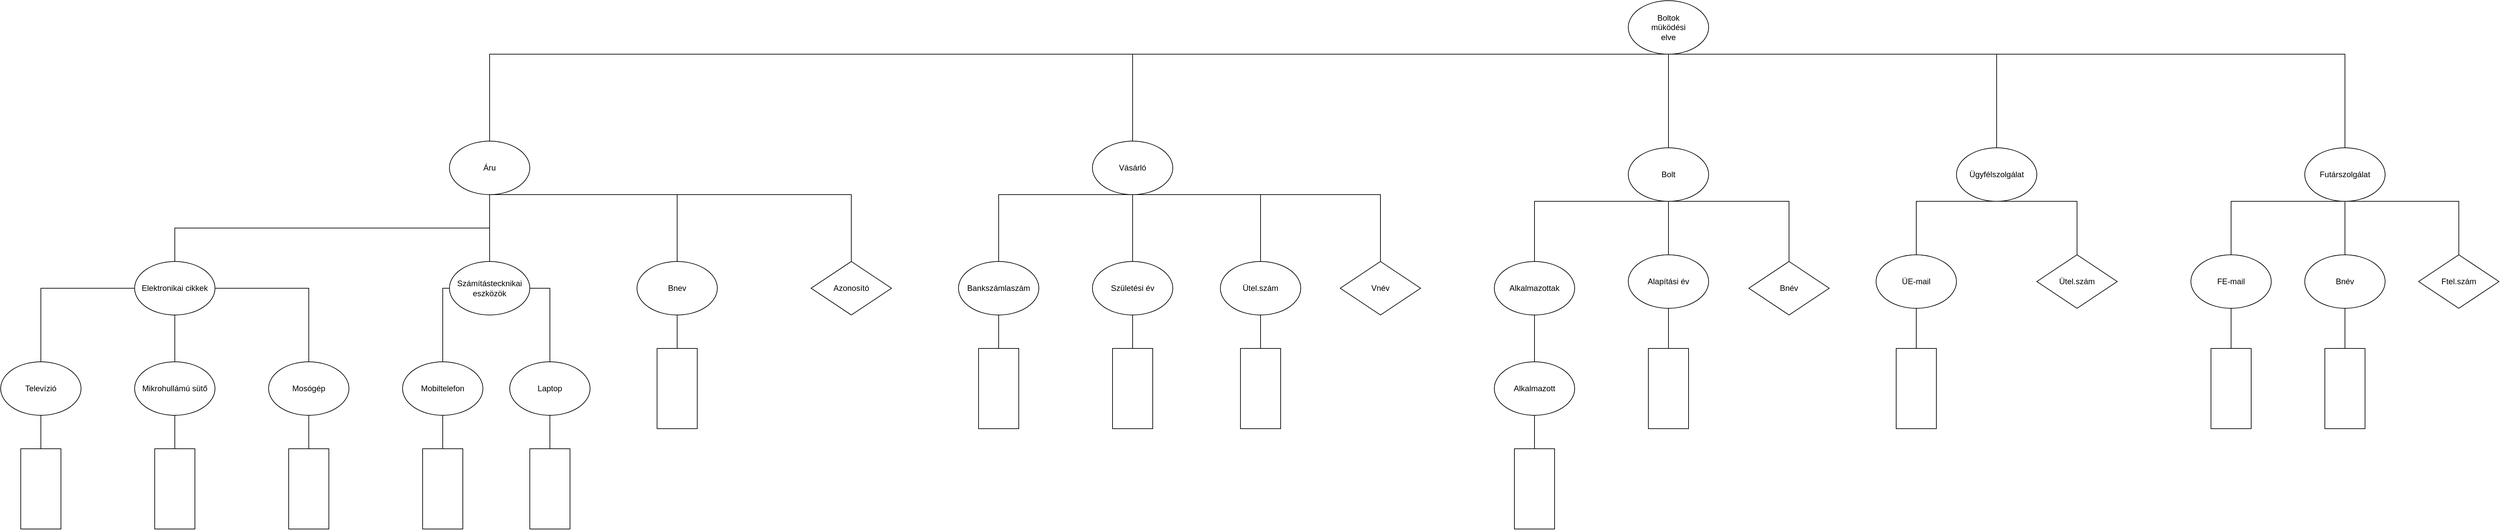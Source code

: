 <mxfile version="15.4.0" type="device"><diagram id="wD5lcs4EdKLwnBjkkp5V" name="1 oldal"><mxGraphModel dx="4022" dy="1618" grid="1" gridSize="10" guides="1" tooltips="1" connect="1" arrows="1" fold="1" page="1" pageScale="1" pageWidth="827" pageHeight="1169" math="0" shadow="0"><root><mxCell id="0"/><mxCell id="1" parent="0"/><mxCell id="D-Yn19GpPXCEcax6lnc0-13" value="Áru" style="ellipse;whiteSpace=wrap;html=1;" parent="1" vertex="1"><mxGeometry x="30" y="250" width="120" height="80" as="geometry"/></mxCell><mxCell id="D-Yn19GpPXCEcax6lnc0-14" value="Vásárló" style="ellipse;whiteSpace=wrap;html=1;" parent="1" vertex="1"><mxGeometry x="990" y="250" width="120" height="80" as="geometry"/></mxCell><mxCell id="D-Yn19GpPXCEcax6lnc0-15" value="Bolt" style="ellipse;whiteSpace=wrap;html=1;" parent="1" vertex="1"><mxGeometry x="1790" y="260" width="120" height="80" as="geometry"/></mxCell><mxCell id="D-Yn19GpPXCEcax6lnc0-16" value="Ügyfélszolgálat" style="ellipse;whiteSpace=wrap;html=1;" parent="1" vertex="1"><mxGeometry x="2280" y="260" width="120" height="80" as="geometry"/></mxCell><mxCell id="D-Yn19GpPXCEcax6lnc0-17" value="Futárszolgálat" style="ellipse;whiteSpace=wrap;html=1;" parent="1" vertex="1"><mxGeometry x="2800" y="260" width="120" height="80" as="geometry"/></mxCell><mxCell id="D-Yn19GpPXCEcax6lnc0-19" value="" style="endArrow=none;html=1;rounded=0;edgeStyle=orthogonalEdgeStyle;exitX=0.5;exitY=0;exitDx=0;exitDy=0;entryX=0.5;entryY=1;entryDx=0;entryDy=0;" parent="1" source="D-Yn19GpPXCEcax6lnc0-13" target="D-Yn19GpPXCEcax6lnc0-24" edge="1"><mxGeometry relative="1" as="geometry"><mxPoint x="170" y="100" as="sourcePoint"/><mxPoint x="1610" y="60" as="targetPoint"/><Array as="points"><mxPoint x="90" y="120"/></Array></mxGeometry></mxCell><mxCell id="D-Yn19GpPXCEcax6lnc0-21" value="" style="endArrow=none;html=1;rounded=0;edgeStyle=orthogonalEdgeStyle;entryX=0.5;entryY=0;entryDx=0;entryDy=0;exitX=0.5;exitY=1;exitDx=0;exitDy=0;" parent="1" source="D-Yn19GpPXCEcax6lnc0-24" target="D-Yn19GpPXCEcax6lnc0-15" edge="1"><mxGeometry relative="1" as="geometry"><mxPoint x="390" y="100" as="sourcePoint"/><mxPoint x="490" y="110" as="targetPoint"/><Array as="points"><mxPoint x="1850" y="160"/><mxPoint x="1850" y="160"/></Array></mxGeometry></mxCell><mxCell id="D-Yn19GpPXCEcax6lnc0-22" value="" style="endArrow=none;html=1;rounded=0;edgeStyle=orthogonalEdgeStyle;exitX=0.5;exitY=0;exitDx=0;exitDy=0;entryX=0.5;entryY=1;entryDx=0;entryDy=0;" parent="1" source="D-Yn19GpPXCEcax6lnc0-17" target="D-Yn19GpPXCEcax6lnc0-24" edge="1"><mxGeometry relative="1" as="geometry"><mxPoint x="120" y="291.72" as="sourcePoint"/><mxPoint x="432.426" y="88.284" as="targetPoint"/><Array as="points"><mxPoint x="2860" y="120"/></Array></mxGeometry></mxCell><mxCell id="D-Yn19GpPXCEcax6lnc0-24" value="Boltok &lt;br&gt;müködési &lt;br&gt;elve" style="ellipse;whiteSpace=wrap;html=1;" parent="1" vertex="1"><mxGeometry x="1790" y="40" width="120" height="80" as="geometry"/></mxCell><mxCell id="D-Yn19GpPXCEcax6lnc0-25" value="" style="endArrow=none;html=1;rounded=0;edgeStyle=orthogonalEdgeStyle;exitX=0.5;exitY=0;exitDx=0;exitDy=0;entryX=0.5;entryY=1;entryDx=0;entryDy=0;" parent="1" source="D-Yn19GpPXCEcax6lnc0-16" target="D-Yn19GpPXCEcax6lnc0-24" edge="1"><mxGeometry relative="1" as="geometry"><mxPoint x="380" y="520" as="sourcePoint"/><mxPoint x="810" y="360" as="targetPoint"/><Array as="points"><mxPoint x="2340" y="120"/></Array></mxGeometry></mxCell><mxCell id="D-Yn19GpPXCEcax6lnc0-26" value="" style="endArrow=none;html=1;rounded=0;edgeStyle=orthogonalEdgeStyle;exitX=0.5;exitY=0;exitDx=0;exitDy=0;entryX=0.5;entryY=1;entryDx=0;entryDy=0;" parent="1" source="D-Yn19GpPXCEcax6lnc0-14" target="D-Yn19GpPXCEcax6lnc0-24" edge="1"><mxGeometry relative="1" as="geometry"><mxPoint x="580" y="250" as="sourcePoint"/><mxPoint x="452.426" y="118.284" as="targetPoint"/><Array as="points"><mxPoint x="1050" y="120"/></Array></mxGeometry></mxCell><mxCell id="D-Yn19GpPXCEcax6lnc0-27" value="Elektronikai cikkek" style="ellipse;whiteSpace=wrap;html=1;" parent="1" vertex="1"><mxGeometry x="-440" y="430" width="120" height="80" as="geometry"/></mxCell><mxCell id="D-Yn19GpPXCEcax6lnc0-28" value="Bnev" style="ellipse;whiteSpace=wrap;html=1;" parent="1" vertex="1"><mxGeometry x="310" y="430" width="120" height="80" as="geometry"/></mxCell><mxCell id="D-Yn19GpPXCEcax6lnc0-29" value="Számítástecknikai eszközök" style="ellipse;whiteSpace=wrap;html=1;" parent="1" vertex="1"><mxGeometry x="30" y="430" width="120" height="80" as="geometry"/></mxCell><mxCell id="D-Yn19GpPXCEcax6lnc0-30" value="" style="endArrow=none;html=1;rounded=0;edgeStyle=orthogonalEdgeStyle;exitX=0.5;exitY=0;exitDx=0;exitDy=0;entryX=0.5;entryY=1;entryDx=0;entryDy=0;" parent="1" source="D-Yn19GpPXCEcax6lnc0-27" target="D-Yn19GpPXCEcax6lnc0-13" edge="1"><mxGeometry relative="1" as="geometry"><mxPoint x="-350" y="430" as="sourcePoint"/><mxPoint x="140" y="330" as="targetPoint"/></mxGeometry></mxCell><mxCell id="D-Yn19GpPXCEcax6lnc0-31" value="" style="endArrow=none;html=1;rounded=0;edgeStyle=orthogonalEdgeStyle;exitX=0.5;exitY=0;exitDx=0;exitDy=0;entryX=0.5;entryY=1;entryDx=0;entryDy=0;" parent="1" source="D-Yn19GpPXCEcax6lnc0-28" target="D-Yn19GpPXCEcax6lnc0-13" edge="1"><mxGeometry relative="1" as="geometry"><mxPoint x="120" y="420" as="sourcePoint"/><mxPoint x="240" y="330" as="targetPoint"/><Array as="points"><mxPoint x="370" y="330"/></Array></mxGeometry></mxCell><mxCell id="D-Yn19GpPXCEcax6lnc0-33" value="Televízió" style="ellipse;whiteSpace=wrap;html=1;" parent="1" vertex="1"><mxGeometry x="-640" y="580" width="120" height="80" as="geometry"/></mxCell><mxCell id="D-Yn19GpPXCEcax6lnc0-34" value="Mikrohullámú sütő" style="ellipse;whiteSpace=wrap;html=1;" parent="1" vertex="1"><mxGeometry x="-440" y="580" width="120" height="80" as="geometry"/></mxCell><mxCell id="D-Yn19GpPXCEcax6lnc0-35" value="Mosógép" style="ellipse;whiteSpace=wrap;html=1;" parent="1" vertex="1"><mxGeometry x="-240" y="580" width="120" height="80" as="geometry"/></mxCell><mxCell id="D-Yn19GpPXCEcax6lnc0-36" value="" style="endArrow=none;html=1;rounded=0;edgeStyle=orthogonalEdgeStyle;exitX=0.5;exitY=0;exitDx=0;exitDy=0;entryX=0.5;entryY=1;entryDx=0;entryDy=0;" parent="1" source="D-Yn19GpPXCEcax6lnc0-29" target="D-Yn19GpPXCEcax6lnc0-13" edge="1"><mxGeometry relative="1" as="geometry"><mxPoint x="110" y="550" as="sourcePoint"/><mxPoint x="-50.0" y="400" as="targetPoint"/><Array as="points"><mxPoint x="90" y="430"/><mxPoint x="90" y="330"/></Array></mxGeometry></mxCell><mxCell id="D-Yn19GpPXCEcax6lnc0-37" value="Mobiltelefon" style="ellipse;whiteSpace=wrap;html=1;" parent="1" vertex="1"><mxGeometry x="-40" y="580" width="120" height="80" as="geometry"/></mxCell><mxCell id="D-Yn19GpPXCEcax6lnc0-38" value="Laptop" style="ellipse;whiteSpace=wrap;html=1;" parent="1" vertex="1"><mxGeometry x="120" y="580" width="120" height="80" as="geometry"/></mxCell><mxCell id="D-Yn19GpPXCEcax6lnc0-39" value="" style="endArrow=none;html=1;rounded=0;edgeStyle=orthogonalEdgeStyle;exitX=0.5;exitY=0;exitDx=0;exitDy=0;entryX=0;entryY=0.5;entryDx=0;entryDy=0;" parent="1" source="D-Yn19GpPXCEcax6lnc0-33" target="D-Yn19GpPXCEcax6lnc0-27" edge="1"><mxGeometry relative="1" as="geometry"><mxPoint x="-660" y="620" as="sourcePoint"/><mxPoint x="-200" y="480" as="targetPoint"/><Array as="points"><mxPoint x="-580" y="470"/></Array></mxGeometry></mxCell><mxCell id="D-Yn19GpPXCEcax6lnc0-40" value="" style="endArrow=none;html=1;rounded=0;edgeStyle=orthogonalEdgeStyle;exitX=0.5;exitY=0;exitDx=0;exitDy=0;entryX=1;entryY=0.5;entryDx=0;entryDy=0;" parent="1" source="D-Yn19GpPXCEcax6lnc0-35" target="D-Yn19GpPXCEcax6lnc0-27" edge="1"><mxGeometry relative="1" as="geometry"><mxPoint x="-290" y="570" as="sourcePoint"/><mxPoint x="170" y="430" as="targetPoint"/><Array as="points"><mxPoint x="-180" y="470"/></Array></mxGeometry></mxCell><mxCell id="D-Yn19GpPXCEcax6lnc0-41" value="" style="endArrow=none;html=1;rounded=0;edgeStyle=orthogonalEdgeStyle;exitX=0.5;exitY=0;exitDx=0;exitDy=0;" parent="1" source="D-Yn19GpPXCEcax6lnc0-34" edge="1"><mxGeometry relative="1" as="geometry"><mxPoint x="-350" y="460" as="sourcePoint"/><mxPoint x="-380" y="510" as="targetPoint"/><Array as="points"><mxPoint x="-380" y="550"/><mxPoint x="-380" y="550"/></Array></mxGeometry></mxCell><mxCell id="D-Yn19GpPXCEcax6lnc0-42" value="" style="endArrow=none;html=1;rounded=0;edgeStyle=orthogonalEdgeStyle;exitX=0.5;exitY=0;exitDx=0;exitDy=0;entryX=0;entryY=0.5;entryDx=0;entryDy=0;" parent="1" source="D-Yn19GpPXCEcax6lnc0-37" target="D-Yn19GpPXCEcax6lnc0-29" edge="1"><mxGeometry relative="1" as="geometry"><mxPoint x="-340" y="470" as="sourcePoint"/><mxPoint x="120" y="330" as="targetPoint"/><Array as="points"><mxPoint x="20" y="470"/></Array></mxGeometry></mxCell><mxCell id="D-Yn19GpPXCEcax6lnc0-43" value="" style="endArrow=none;html=1;rounded=0;edgeStyle=orthogonalEdgeStyle;exitX=0.5;exitY=0;exitDx=0;exitDy=0;entryX=1;entryY=0.5;entryDx=0;entryDy=0;" parent="1" source="D-Yn19GpPXCEcax6lnc0-38" target="D-Yn19GpPXCEcax6lnc0-29" edge="1"><mxGeometry relative="1" as="geometry"><mxPoint x="250" y="570.0" as="sourcePoint"/><mxPoint x="310.0" y="460.0" as="targetPoint"/><Array as="points"><mxPoint x="180" y="580"/><mxPoint x="180" y="470"/></Array></mxGeometry></mxCell><mxCell id="D-Yn19GpPXCEcax6lnc0-45" value="" style="endArrow=none;html=1;rounded=0;edgeStyle=orthogonalEdgeStyle;exitX=0.5;exitY=0;exitDx=0;exitDy=0;entryX=0.5;entryY=1;entryDx=0;entryDy=0;" parent="1" source="D-Yn19GpPXCEcax6lnc0-46" target="D-Yn19GpPXCEcax6lnc0-13" edge="1"><mxGeometry relative="1" as="geometry"><mxPoint x="549" y="450" as="sourcePoint"/><mxPoint x="110" y="340" as="targetPoint"/><Array as="points"><mxPoint x="630" y="330"/></Array></mxGeometry></mxCell><mxCell id="D-Yn19GpPXCEcax6lnc0-46" value="Azonosító" style="rhombus;whiteSpace=wrap;html=1;" parent="1" vertex="1"><mxGeometry x="570" y="430" width="120" height="80" as="geometry"/></mxCell><mxCell id="D-Yn19GpPXCEcax6lnc0-49" value="" style="rounded=0;whiteSpace=wrap;html=1;rotation=90;" parent="1" vertex="1"><mxGeometry x="120" y="740" width="120" height="60" as="geometry"/></mxCell><mxCell id="D-Yn19GpPXCEcax6lnc0-50" value="" style="rounded=0;whiteSpace=wrap;html=1;rotation=90;" parent="1" vertex="1"><mxGeometry x="-40" y="740" width="120" height="60" as="geometry"/></mxCell><mxCell id="D-Yn19GpPXCEcax6lnc0-51" value="" style="rounded=0;whiteSpace=wrap;html=1;rotation=90;" parent="1" vertex="1"><mxGeometry x="-240" y="740" width="120" height="60" as="geometry"/></mxCell><mxCell id="D-Yn19GpPXCEcax6lnc0-52" value="" style="rounded=0;whiteSpace=wrap;html=1;rotation=90;" parent="1" vertex="1"><mxGeometry x="-440" y="740" width="120" height="60" as="geometry"/></mxCell><mxCell id="D-Yn19GpPXCEcax6lnc0-53" value="" style="rounded=0;whiteSpace=wrap;html=1;rotation=90;" parent="1" vertex="1"><mxGeometry x="-640" y="740" width="120" height="60" as="geometry"/></mxCell><mxCell id="D-Yn19GpPXCEcax6lnc0-54" value="" style="endArrow=none;html=1;rounded=0;edgeStyle=orthogonalEdgeStyle;exitX=0;exitY=0.5;exitDx=0;exitDy=0;entryX=0.5;entryY=1;entryDx=0;entryDy=0;" parent="1" source="D-Yn19GpPXCEcax6lnc0-53" target="D-Yn19GpPXCEcax6lnc0-33" edge="1"><mxGeometry relative="1" as="geometry"><mxPoint x="-440" y="790" as="sourcePoint"/><mxPoint x="-580.0" y="680" as="targetPoint"/><Array as="points"><mxPoint x="-580" y="700"/><mxPoint x="-580" y="700"/></Array></mxGeometry></mxCell><mxCell id="D-Yn19GpPXCEcax6lnc0-55" value="" style="endArrow=none;html=1;rounded=0;edgeStyle=orthogonalEdgeStyle;exitX=0;exitY=0.5;exitDx=0;exitDy=0;entryX=0.5;entryY=1;entryDx=0;entryDy=0;" parent="1" source="D-Yn19GpPXCEcax6lnc0-52" target="D-Yn19GpPXCEcax6lnc0-34" edge="1"><mxGeometry relative="1" as="geometry"><mxPoint x="-413" y="1020" as="sourcePoint"/><mxPoint x="-413" y="970" as="targetPoint"/><Array as="points"><mxPoint x="-380" y="700"/><mxPoint x="-380" y="700"/></Array></mxGeometry></mxCell><mxCell id="D-Yn19GpPXCEcax6lnc0-56" value="" style="endArrow=none;html=1;rounded=0;edgeStyle=orthogonalEdgeStyle;exitX=0;exitY=0.5;exitDx=0;exitDy=0;entryX=0.5;entryY=1;entryDx=0;entryDy=0;" parent="1" source="D-Yn19GpPXCEcax6lnc0-51" target="D-Yn19GpPXCEcax6lnc0-35" edge="1"><mxGeometry relative="1" as="geometry"><mxPoint x="-560" y="730" as="sourcePoint"/><mxPoint x="-560" y="680" as="targetPoint"/><Array as="points"><mxPoint x="-180" y="690"/><mxPoint x="-180" y="690"/></Array></mxGeometry></mxCell><mxCell id="D-Yn19GpPXCEcax6lnc0-57" value="" style="endArrow=none;html=1;rounded=0;edgeStyle=orthogonalEdgeStyle;exitX=0;exitY=0.5;exitDx=0;exitDy=0;entryX=0.5;entryY=1;entryDx=0;entryDy=0;" parent="1" source="D-Yn19GpPXCEcax6lnc0-50" target="D-Yn19GpPXCEcax6lnc0-37" edge="1"><mxGeometry relative="1" as="geometry"><mxPoint x="-550" y="740" as="sourcePoint"/><mxPoint x="-550" y="690" as="targetPoint"/><Array as="points"><mxPoint x="20" y="690"/><mxPoint x="20" y="690"/></Array></mxGeometry></mxCell><mxCell id="D-Yn19GpPXCEcax6lnc0-58" value="" style="endArrow=none;html=1;rounded=0;edgeStyle=orthogonalEdgeStyle;exitX=0;exitY=0.5;exitDx=0;exitDy=0;entryX=0.5;entryY=1;entryDx=0;entryDy=0;" parent="1" source="D-Yn19GpPXCEcax6lnc0-49" target="D-Yn19GpPXCEcax6lnc0-38" edge="1"><mxGeometry relative="1" as="geometry"><mxPoint x="-540" y="750" as="sourcePoint"/><mxPoint x="-540" y="700" as="targetPoint"/><Array as="points"><mxPoint x="180" y="690"/><mxPoint x="180" y="690"/></Array></mxGeometry></mxCell><mxCell id="D-Yn19GpPXCEcax6lnc0-59" value="" style="endArrow=none;html=1;rounded=0;edgeStyle=orthogonalEdgeStyle;entryX=0.5;entryY=1;entryDx=0;entryDy=0;startArrow=none;exitX=0;exitY=0.5;exitDx=0;exitDy=0;" parent="1" source="D-Yn19GpPXCEcax6lnc0-60" target="D-Yn19GpPXCEcax6lnc0-28" edge="1"><mxGeometry relative="1" as="geometry"><mxPoint x="580" y="790" as="sourcePoint"/><mxPoint x="-530" y="710" as="targetPoint"/><Array as="points"><mxPoint x="370" y="560"/></Array></mxGeometry></mxCell><mxCell id="D-Yn19GpPXCEcax6lnc0-60" value="" style="rounded=0;whiteSpace=wrap;html=1;rotation=90;" parent="1" vertex="1"><mxGeometry x="310" y="590" width="120" height="60" as="geometry"/></mxCell><mxCell id="D-Yn19GpPXCEcax6lnc0-62" value="Bankszámlaszám" style="ellipse;whiteSpace=wrap;html=1;" parent="1" vertex="1"><mxGeometry x="790" y="430" width="120" height="80" as="geometry"/></mxCell><mxCell id="D-Yn19GpPXCEcax6lnc0-63" value="Születési év" style="ellipse;whiteSpace=wrap;html=1;" parent="1" vertex="1"><mxGeometry x="990" y="430" width="120" height="80" as="geometry"/></mxCell><mxCell id="D-Yn19GpPXCEcax6lnc0-64" value="Ütel.szám" style="ellipse;whiteSpace=wrap;html=1;" parent="1" vertex="1"><mxGeometry x="1181" y="430" width="120" height="80" as="geometry"/></mxCell><mxCell id="D-Yn19GpPXCEcax6lnc0-65" value="" style="endArrow=none;html=1;rounded=0;edgeStyle=orthogonalEdgeStyle;exitX=0.5;exitY=0;exitDx=0;exitDy=0;entryX=0.5;entryY=1;entryDx=0;entryDy=0;" parent="1" source="D-Yn19GpPXCEcax6lnc0-62" target="D-Yn19GpPXCEcax6lnc0-14" edge="1"><mxGeometry relative="1" as="geometry"><mxPoint x="840" y="441.72" as="sourcePoint"/><mxPoint x="1207.574" y="300.004" as="targetPoint"/><Array as="points"><mxPoint x="850" y="330"/></Array></mxGeometry></mxCell><mxCell id="D-Yn19GpPXCEcax6lnc0-66" value="" style="endArrow=none;html=1;rounded=0;edgeStyle=orthogonalEdgeStyle;exitX=0.5;exitY=0;exitDx=0;exitDy=0;entryX=0.5;entryY=1;entryDx=0;entryDy=0;" parent="1" source="D-Yn19GpPXCEcax6lnc0-63" target="D-Yn19GpPXCEcax6lnc0-14" edge="1"><mxGeometry relative="1" as="geometry"><mxPoint x="860" y="440" as="sourcePoint"/><mxPoint x="1060" y="340" as="targetPoint"/><Array as="points"><mxPoint x="1050" y="360"/><mxPoint x="1050" y="360"/></Array></mxGeometry></mxCell><mxCell id="D-Yn19GpPXCEcax6lnc0-67" value="" style="endArrow=none;html=1;rounded=0;edgeStyle=orthogonalEdgeStyle;exitX=0.5;exitY=0;exitDx=0;exitDy=0;entryX=0.5;entryY=1;entryDx=0;entryDy=0;" parent="1" source="D-Yn19GpPXCEcax6lnc0-64" target="D-Yn19GpPXCEcax6lnc0-14" edge="1"><mxGeometry relative="1" as="geometry"><mxPoint x="1210" y="420" as="sourcePoint"/><mxPoint x="1390" y="300" as="targetPoint"/><Array as="points"><mxPoint x="1241" y="330"/></Array></mxGeometry></mxCell><mxCell id="D-Yn19GpPXCEcax6lnc0-68" value="" style="rounded=0;whiteSpace=wrap;html=1;rotation=90;" parent="1" vertex="1"><mxGeometry x="790" y="590" width="120" height="60" as="geometry"/></mxCell><mxCell id="D-Yn19GpPXCEcax6lnc0-69" value="" style="rounded=0;whiteSpace=wrap;html=1;rotation=90;" parent="1" vertex="1"><mxGeometry x="990" y="590" width="120" height="60" as="geometry"/></mxCell><mxCell id="D-Yn19GpPXCEcax6lnc0-70" value="" style="rounded=0;whiteSpace=wrap;html=1;rotation=90;" parent="1" vertex="1"><mxGeometry x="1181" y="590" width="120" height="60" as="geometry"/></mxCell><mxCell id="D-Yn19GpPXCEcax6lnc0-71" value="" style="endArrow=none;html=1;rounded=0;edgeStyle=orthogonalEdgeStyle;entryX=0.5;entryY=1;entryDx=0;entryDy=0;startArrow=none;exitX=0;exitY=0.5;exitDx=0;exitDy=0;" parent="1" source="D-Yn19GpPXCEcax6lnc0-68" target="D-Yn19GpPXCEcax6lnc0-62" edge="1"><mxGeometry relative="1" as="geometry"><mxPoint x="370" y="570" as="sourcePoint"/><mxPoint x="370" y="520" as="targetPoint"/><Array as="points"><mxPoint x="850" y="520"/><mxPoint x="850" y="520"/></Array></mxGeometry></mxCell><mxCell id="D-Yn19GpPXCEcax6lnc0-72" value="" style="endArrow=none;html=1;rounded=0;edgeStyle=orthogonalEdgeStyle;entryX=0.5;entryY=1;entryDx=0;entryDy=0;startArrow=none;exitX=0;exitY=0.5;exitDx=0;exitDy=0;" parent="1" source="D-Yn19GpPXCEcax6lnc0-69" target="D-Yn19GpPXCEcax6lnc0-63" edge="1"><mxGeometry relative="1" as="geometry"><mxPoint x="860" y="570" as="sourcePoint"/><mxPoint x="860" y="520" as="targetPoint"/><Array as="points"><mxPoint x="1050" y="540"/><mxPoint x="1050" y="540"/></Array></mxGeometry></mxCell><mxCell id="D-Yn19GpPXCEcax6lnc0-73" value="Vnév" style="rhombus;whiteSpace=wrap;html=1;" parent="1" vertex="1"><mxGeometry x="1360" y="430" width="120" height="80" as="geometry"/></mxCell><mxCell id="D-Yn19GpPXCEcax6lnc0-74" value="" style="endArrow=none;html=1;rounded=0;edgeStyle=orthogonalEdgeStyle;exitX=0.5;exitY=0;exitDx=0;exitDy=0;entryX=0.5;entryY=1;entryDx=0;entryDy=0;" parent="1" source="D-Yn19GpPXCEcax6lnc0-73" target="D-Yn19GpPXCEcax6lnc0-14" edge="1"><mxGeometry relative="1" as="geometry"><mxPoint x="1511" y="430.0" as="sourcePoint"/><mxPoint x="1450" y="250" as="targetPoint"/><Array as="points"><mxPoint x="1420" y="330"/></Array></mxGeometry></mxCell><mxCell id="D-Yn19GpPXCEcax6lnc0-75" value="" style="endArrow=none;html=1;rounded=0;edgeStyle=orthogonalEdgeStyle;entryX=0.5;entryY=1;entryDx=0;entryDy=0;startArrow=none;exitX=0;exitY=0.5;exitDx=0;exitDy=0;" parent="1" source="D-Yn19GpPXCEcax6lnc0-70" target="D-Yn19GpPXCEcax6lnc0-64" edge="1"><mxGeometry relative="1" as="geometry"><mxPoint x="1060" y="570.0" as="sourcePoint"/><mxPoint x="1060" y="520.0" as="targetPoint"/><Array as="points"><mxPoint x="1241" y="530"/><mxPoint x="1241" y="530"/></Array></mxGeometry></mxCell><mxCell id="D-Yn19GpPXCEcax6lnc0-76" value="" style="endArrow=none;html=1;rounded=0;edgeStyle=orthogonalEdgeStyle;entryX=0.5;entryY=0;entryDx=0;entryDy=0;exitX=0.5;exitY=1;exitDx=0;exitDy=0;" parent="1" source="D-Yn19GpPXCEcax6lnc0-15" target="D-Yn19GpPXCEcax6lnc0-78" edge="1"><mxGeometry relative="1" as="geometry"><mxPoint x="1720" y="250" as="sourcePoint"/><mxPoint x="1720" y="390" as="targetPoint"/><Array as="points"><mxPoint x="1650" y="340"/><mxPoint x="1650" y="430"/></Array></mxGeometry></mxCell><mxCell id="D-Yn19GpPXCEcax6lnc0-78" value="Alkalmazottak" style="ellipse;whiteSpace=wrap;html=1;" parent="1" vertex="1"><mxGeometry x="1590" y="430" width="120" height="80" as="geometry"/></mxCell><mxCell id="D-Yn19GpPXCEcax6lnc0-79" value="Alkalmazott" style="ellipse;whiteSpace=wrap;html=1;" parent="1" vertex="1"><mxGeometry x="1590" y="580" width="120" height="80" as="geometry"/></mxCell><mxCell id="D-Yn19GpPXCEcax6lnc0-80" value="" style="endArrow=none;html=1;rounded=0;edgeStyle=orthogonalEdgeStyle;entryX=0.5;entryY=1;entryDx=0;entryDy=0;exitX=0.5;exitY=0;exitDx=0;exitDy=0;" parent="1" source="D-Yn19GpPXCEcax6lnc0-79" target="D-Yn19GpPXCEcax6lnc0-78" edge="1"><mxGeometry relative="1" as="geometry"><mxPoint x="1860" y="350" as="sourcePoint"/><mxPoint x="1730" y="440" as="targetPoint"/><Array as="points"><mxPoint x="1650" y="540"/><mxPoint x="1650" y="540"/></Array></mxGeometry></mxCell><mxCell id="D-Yn19GpPXCEcax6lnc0-81" value="Alapítási év" style="ellipse;whiteSpace=wrap;html=1;" parent="1" vertex="1"><mxGeometry x="1790" y="420" width="120" height="80" as="geometry"/></mxCell><mxCell id="D-Yn19GpPXCEcax6lnc0-82" value="" style="endArrow=none;html=1;rounded=0;edgeStyle=orthogonalEdgeStyle;entryX=0.5;entryY=0;entryDx=0;entryDy=0;exitX=0.5;exitY=1;exitDx=0;exitDy=0;" parent="1" source="D-Yn19GpPXCEcax6lnc0-15" target="D-Yn19GpPXCEcax6lnc0-81" edge="1"><mxGeometry relative="1" as="geometry"><mxPoint x="1860" y="350" as="sourcePoint"/><mxPoint x="1740" y="440" as="targetPoint"/><Array as="points"><mxPoint x="1850" y="390"/><mxPoint x="1850" y="390"/></Array></mxGeometry></mxCell><mxCell id="D-Yn19GpPXCEcax6lnc0-83" value="Bnév" style="rhombus;whiteSpace=wrap;html=1;" parent="1" vertex="1"><mxGeometry x="1970" y="430" width="120" height="80" as="geometry"/></mxCell><mxCell id="D-Yn19GpPXCEcax6lnc0-84" value="" style="endArrow=none;html=1;rounded=0;edgeStyle=orthogonalEdgeStyle;entryX=0.5;entryY=0;entryDx=0;entryDy=0;exitX=0.5;exitY=1;exitDx=0;exitDy=0;" parent="1" source="D-Yn19GpPXCEcax6lnc0-15" target="D-Yn19GpPXCEcax6lnc0-83" edge="1"><mxGeometry relative="1" as="geometry"><mxPoint x="2040" y="340" as="sourcePoint"/><mxPoint x="2160" y="430" as="targetPoint"/><Array as="points"><mxPoint x="2030" y="340"/></Array></mxGeometry></mxCell><mxCell id="D-Yn19GpPXCEcax6lnc0-85" value="" style="rounded=0;whiteSpace=wrap;html=1;rotation=90;" parent="1" vertex="1"><mxGeometry x="1590" y="740" width="120" height="60" as="geometry"/></mxCell><mxCell id="D-Yn19GpPXCEcax6lnc0-86" value="" style="endArrow=none;html=1;rounded=0;edgeStyle=orthogonalEdgeStyle;entryX=0.5;entryY=1;entryDx=0;entryDy=0;exitX=0;exitY=0.5;exitDx=0;exitDy=0;" parent="1" source="D-Yn19GpPXCEcax6lnc0-85" target="D-Yn19GpPXCEcax6lnc0-79" edge="1"><mxGeometry relative="1" as="geometry"><mxPoint x="1730" y="590" as="sourcePoint"/><mxPoint x="1740" y="520" as="targetPoint"/><Array as="points"><mxPoint x="1650" y="680"/><mxPoint x="1650" y="680"/></Array></mxGeometry></mxCell><mxCell id="D-Yn19GpPXCEcax6lnc0-87" value="" style="endArrow=none;html=1;rounded=0;edgeStyle=orthogonalEdgeStyle;entryX=0.5;entryY=1;entryDx=0;entryDy=0;exitX=0;exitY=0.5;exitDx=0;exitDy=0;" parent="1" source="D-Yn19GpPXCEcax6lnc0-88" target="D-Yn19GpPXCEcax6lnc0-81" edge="1"><mxGeometry relative="1" as="geometry"><mxPoint x="1990" y="620" as="sourcePoint"/><mxPoint x="2000" y="550" as="targetPoint"/><Array as="points"/></mxGeometry></mxCell><mxCell id="D-Yn19GpPXCEcax6lnc0-88" value="" style="rounded=0;whiteSpace=wrap;html=1;rotation=90;" parent="1" vertex="1"><mxGeometry x="1790" y="590" width="120" height="60" as="geometry"/></mxCell><mxCell id="D-Yn19GpPXCEcax6lnc0-92" value="ÜE-mail" style="ellipse;whiteSpace=wrap;html=1;" parent="1" vertex="1"><mxGeometry x="2160" y="420" width="120" height="80" as="geometry"/></mxCell><mxCell id="D-Yn19GpPXCEcax6lnc0-94" value="Ütel.szám" style="rhombus;whiteSpace=wrap;html=1;" parent="1" vertex="1"><mxGeometry x="2400" y="420" width="120" height="80" as="geometry"/></mxCell><mxCell id="D-Yn19GpPXCEcax6lnc0-95" value="" style="endArrow=none;html=1;rounded=0;edgeStyle=orthogonalEdgeStyle;entryX=0.5;entryY=0;entryDx=0;entryDy=0;exitX=0.5;exitY=1;exitDx=0;exitDy=0;" parent="1" source="D-Yn19GpPXCEcax6lnc0-16" target="D-Yn19GpPXCEcax6lnc0-92" edge="1"><mxGeometry relative="1" as="geometry"><mxPoint x="2200" y="370" as="sourcePoint"/><mxPoint x="2380" y="460" as="targetPoint"/><Array as="points"><mxPoint x="2220" y="340"/></Array></mxGeometry></mxCell><mxCell id="D-Yn19GpPXCEcax6lnc0-96" value="" style="endArrow=none;html=1;rounded=0;edgeStyle=orthogonalEdgeStyle;entryX=0.5;entryY=0;entryDx=0;entryDy=0;exitX=0.5;exitY=1;exitDx=0;exitDy=0;" parent="1" source="D-Yn19GpPXCEcax6lnc0-16" target="D-Yn19GpPXCEcax6lnc0-94" edge="1"><mxGeometry relative="1" as="geometry"><mxPoint x="1870" y="360" as="sourcePoint"/><mxPoint x="2050" y="450" as="targetPoint"/><Array as="points"><mxPoint x="2460" y="340"/></Array></mxGeometry></mxCell><mxCell id="D-Yn19GpPXCEcax6lnc0-97" value="" style="rounded=0;whiteSpace=wrap;html=1;rotation=90;" parent="1" vertex="1"><mxGeometry x="2160" y="590" width="120" height="60" as="geometry"/></mxCell><mxCell id="D-Yn19GpPXCEcax6lnc0-98" value="" style="endArrow=none;html=1;rounded=0;edgeStyle=orthogonalEdgeStyle;entryX=0.5;entryY=1;entryDx=0;entryDy=0;exitX=0;exitY=0.5;exitDx=0;exitDy=0;" parent="1" source="D-Yn19GpPXCEcax6lnc0-97" target="D-Yn19GpPXCEcax6lnc0-92" edge="1"><mxGeometry relative="1" as="geometry"><mxPoint x="1860" y="570" as="sourcePoint"/><mxPoint x="1860" y="510" as="targetPoint"/><Array as="points"><mxPoint x="2220" y="540"/><mxPoint x="2220" y="540"/></Array></mxGeometry></mxCell><mxCell id="D-Yn19GpPXCEcax6lnc0-99" value="FE-mail" style="ellipse;whiteSpace=wrap;html=1;" parent="1" vertex="1"><mxGeometry x="2630" y="420" width="120" height="80" as="geometry"/></mxCell><mxCell id="D-Yn19GpPXCEcax6lnc0-100" value="Bnév" style="ellipse;whiteSpace=wrap;html=1;" parent="1" vertex="1"><mxGeometry x="2800" y="420" width="120" height="80" as="geometry"/></mxCell><mxCell id="D-Yn19GpPXCEcax6lnc0-101" value="Ftel.szám" style="rhombus;whiteSpace=wrap;html=1;" parent="1" vertex="1"><mxGeometry x="2970" y="420" width="120" height="80" as="geometry"/></mxCell><mxCell id="D-Yn19GpPXCEcax6lnc0-102" value="" style="rounded=0;whiteSpace=wrap;html=1;rotation=90;" parent="1" vertex="1"><mxGeometry x="2630" y="590" width="120" height="60" as="geometry"/></mxCell><mxCell id="D-Yn19GpPXCEcax6lnc0-103" value="" style="rounded=0;whiteSpace=wrap;html=1;rotation=90;" parent="1" vertex="1"><mxGeometry x="2800" y="590" width="120" height="60" as="geometry"/></mxCell><mxCell id="D-Yn19GpPXCEcax6lnc0-104" value="" style="endArrow=none;html=1;rounded=0;edgeStyle=orthogonalEdgeStyle;entryX=0.5;entryY=0;entryDx=0;entryDy=0;exitX=0.5;exitY=1;exitDx=0;exitDy=0;" parent="1" source="D-Yn19GpPXCEcax6lnc0-17" target="D-Yn19GpPXCEcax6lnc0-99" edge="1"><mxGeometry relative="1" as="geometry"><mxPoint x="2530" y="300" as="sourcePoint"/><mxPoint x="2650" y="380" as="targetPoint"/><Array as="points"><mxPoint x="2690" y="340"/></Array></mxGeometry></mxCell><mxCell id="D-Yn19GpPXCEcax6lnc0-105" value="" style="endArrow=none;html=1;rounded=0;edgeStyle=orthogonalEdgeStyle;entryX=0.5;entryY=0;entryDx=0;entryDy=0;exitX=0.5;exitY=1;exitDx=0;exitDy=0;" parent="1" source="D-Yn19GpPXCEcax6lnc0-17" target="D-Yn19GpPXCEcax6lnc0-101" edge="1"><mxGeometry relative="1" as="geometry"><mxPoint x="2940" y="330" as="sourcePoint"/><mxPoint x="3060" y="410" as="targetPoint"/><Array as="points"><mxPoint x="3030" y="340"/></Array></mxGeometry></mxCell><mxCell id="D-Yn19GpPXCEcax6lnc0-106" value="" style="endArrow=none;html=1;rounded=0;edgeStyle=orthogonalEdgeStyle;entryX=0.5;entryY=0;entryDx=0;entryDy=0;exitX=0.5;exitY=1;exitDx=0;exitDy=0;" parent="1" source="D-Yn19GpPXCEcax6lnc0-17" target="D-Yn19GpPXCEcax6lnc0-100" edge="1"><mxGeometry relative="1" as="geometry"><mxPoint x="2370" y="370" as="sourcePoint"/><mxPoint x="2490" y="450" as="targetPoint"/><Array as="points"><mxPoint x="2860" y="390"/><mxPoint x="2860" y="390"/></Array></mxGeometry></mxCell><mxCell id="D-Yn19GpPXCEcax6lnc0-107" value="" style="endArrow=none;html=1;rounded=0;edgeStyle=orthogonalEdgeStyle;entryX=0;entryY=0.5;entryDx=0;entryDy=0;exitX=0.5;exitY=1;exitDx=0;exitDy=0;" parent="1" source="D-Yn19GpPXCEcax6lnc0-99" target="D-Yn19GpPXCEcax6lnc0-102" edge="1"><mxGeometry relative="1" as="geometry"><mxPoint x="2500" y="600" as="sourcePoint"/><mxPoint x="2620" y="680" as="targetPoint"/><Array as="points"><mxPoint x="2690" y="540"/><mxPoint x="2690" y="540"/></Array></mxGeometry></mxCell><mxCell id="D-Yn19GpPXCEcax6lnc0-108" value="" style="endArrow=none;html=1;rounded=0;edgeStyle=orthogonalEdgeStyle;entryX=0;entryY=0.5;entryDx=0;entryDy=0;exitX=0.5;exitY=1;exitDx=0;exitDy=0;" parent="1" source="D-Yn19GpPXCEcax6lnc0-100" target="D-Yn19GpPXCEcax6lnc0-103" edge="1"><mxGeometry relative="1" as="geometry"><mxPoint x="2700" y="510" as="sourcePoint"/><mxPoint x="2700" y="570" as="targetPoint"/><Array as="points"><mxPoint x="2860" y="530"/><mxPoint x="2860" y="530"/></Array></mxGeometry></mxCell></root></mxGraphModel></diagram></mxfile>